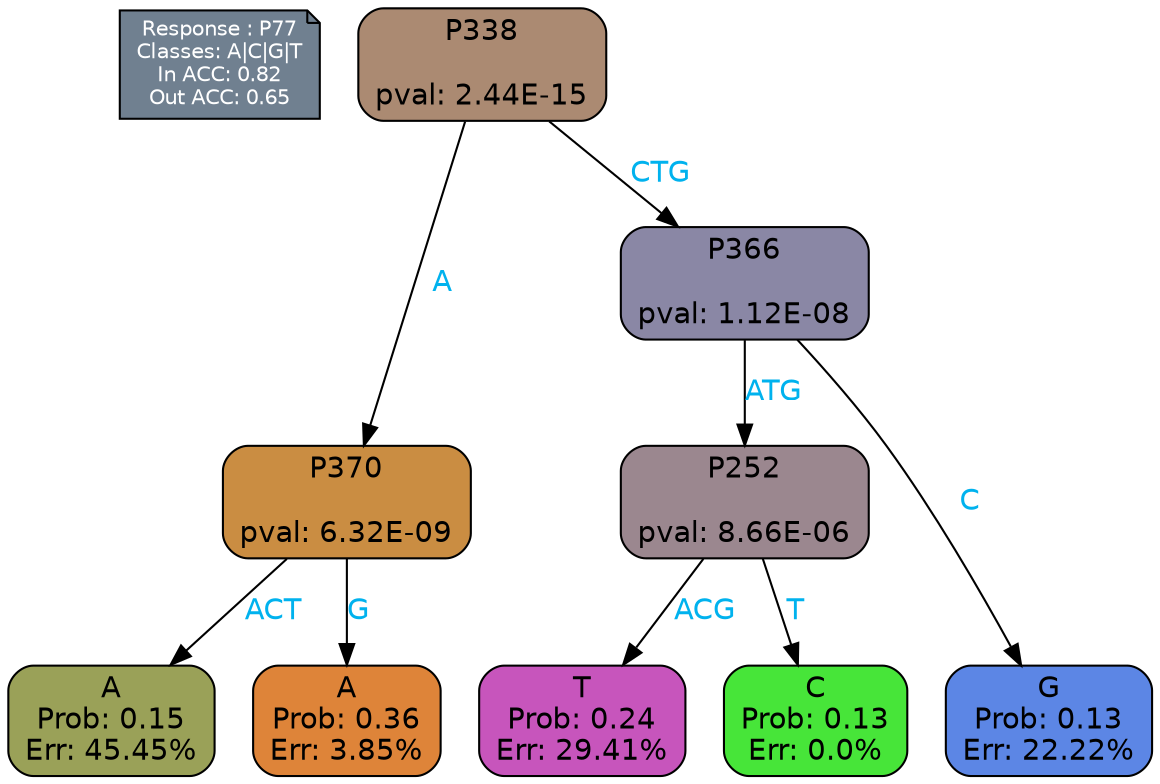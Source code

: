 digraph Tree {
node [shape=box, style="filled, rounded", color="black", fontname=helvetica] ;
graph [ranksep=equally, splines=polylines, bgcolor=transparent, dpi=600] ;
edge [fontname=helvetica] ;
LEGEND [label="Response : P77
Classes: A|C|G|T
In ACC: 0.82
Out ACC: 0.65
",shape=note,align=left,style=filled,fillcolor="slategray",fontcolor="white",fontsize=10];1 [label="P338

pval: 2.44E-15", fillcolor="#ab8a72"] ;
2 [label="P370

pval: 6.32E-09", fillcolor="#ca8d42"] ;
3 [label="A
Prob: 0.15
Err: 45.45%", fillcolor="#9aa158"] ;
4 [label="A
Prob: 0.36
Err: 3.85%", fillcolor="#de8439"] ;
5 [label="P366

pval: 1.12E-08", fillcolor="#8a87a5"] ;
6 [label="P252

pval: 8.66E-06", fillcolor="#9b878f"] ;
7 [label="T
Prob: 0.24
Err: 29.41%", fillcolor="#c755bc"] ;
8 [label="C
Prob: 0.13
Err: 0.0%", fillcolor="#47e539"] ;
9 [label="G
Prob: 0.13
Err: 22.22%", fillcolor="#5c86e5"] ;
1 -> 2 [label="A",fontcolor=deepskyblue2] ;
1 -> 5 [label="CTG",fontcolor=deepskyblue2] ;
2 -> 3 [label="ACT",fontcolor=deepskyblue2] ;
2 -> 4 [label="G",fontcolor=deepskyblue2] ;
5 -> 9 [label="C",fontcolor=deepskyblue2] ;
5 -> 6 [label="ATG",fontcolor=deepskyblue2] ;
6 -> 8 [label="T",fontcolor=deepskyblue2] ;
6 -> 7 [label="ACG",fontcolor=deepskyblue2] ;
{rank = same; 3;4;7;8;9;}{rank = same; LEGEND;1;}}